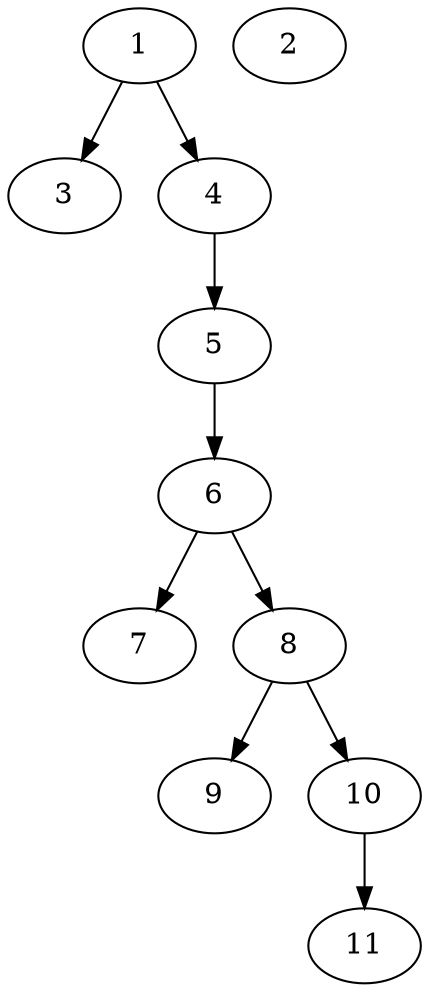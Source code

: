 // DAG (tier=1-easy, mode=data, n=11, ccr=0.349, fat=0.450, density=0.395, regular=0.795, jump=0.015, mindata=1048576, maxdata=8388608)
// DAG automatically generated by daggen at Sun Aug 24 16:33:33 2025
// /home/ermia/Project/Environments/daggen/bin/daggen --dot --ccr 0.349 --fat 0.450 --regular 0.795 --density 0.395 --jump 0.015 --mindata 1048576 --maxdata 8388608 -n 11 
digraph G {
  1 [size="161222371787814048", alpha="0.08", expect_size="80611185893907024"]
  1 -> 3 [size ="103997272752128"]
  1 -> 4 [size ="103997272752128"]
  2 [size="1841947665458082", alpha="0.01", expect_size="920973832729041"]
  3 [size="3604410337010258", alpha="0.16", expect_size="1802205168505129"]
  4 [size="18214011214150776", alpha="0.08", expect_size="9107005607075388"]
  4 -> 5 [size ="9911719165952"]
  5 [size="3573380746594746368", alpha="0.12", expect_size="1786690373297373184"]
  5 -> 6 [size ="18698618273792"]
  6 [size="550168233836221038592", alpha="0.19", expect_size="275084116918110519296"]
  6 -> 7 [size ="537139381010432"]
  6 -> 8 [size ="537139381010432"]
  7 [size="106571932974972928000", alpha="0.18", expect_size="53285966487486464000"]
  8 [size="90749511326819216", alpha="0.19", expect_size="45374755663409608"]
  8 -> 9 [size ="242532516626432"]
  8 -> 10 [size ="242532516626432"]
  9 [size="2990773660228750", alpha="0.17", expect_size="1495386830114375"]
  10 [size="45369113493727346688", alpha="0.15", expect_size="22684556746863673344"]
  10 -> 11 [size ="101764627955712"]
  11 [size="451243309456698368", alpha="0.16", expect_size="225621654728349184"]
}